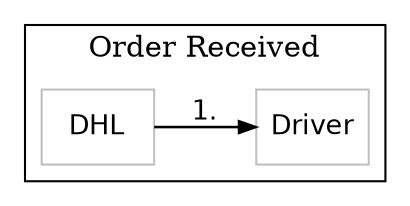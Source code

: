 digraph G {
compound=true;
rankdir="LR";
    subgraph cluster1 {
    rankdir="TB";
    label="Order Received";
    color="Black";
        node2 [label="Driver" shape="box", margin="0.1", color="Grey", fontsize="13", fontname="Helvetica"];
        node3 [label="DHL" shape="box", margin="0.1", color="Grey", fontsize="13", fontname="Helvetica"];
    }
node3->node2 [label="1." fontsize="13", penwidth="1.2", arrowsize="0.8", fontname="Helvetica"];
}
